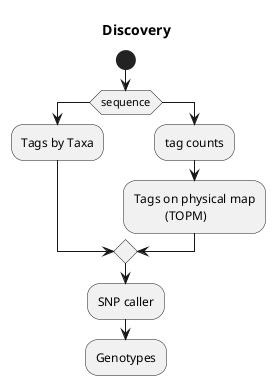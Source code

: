 @startuml
title:Discovery
start
if (sequence) then
  :Tags by Taxa;
else
  :tag counts;
  :Tags on physical map
            (TOPM);
endif 
:SNP caller;
:Genotypes;
@enduml